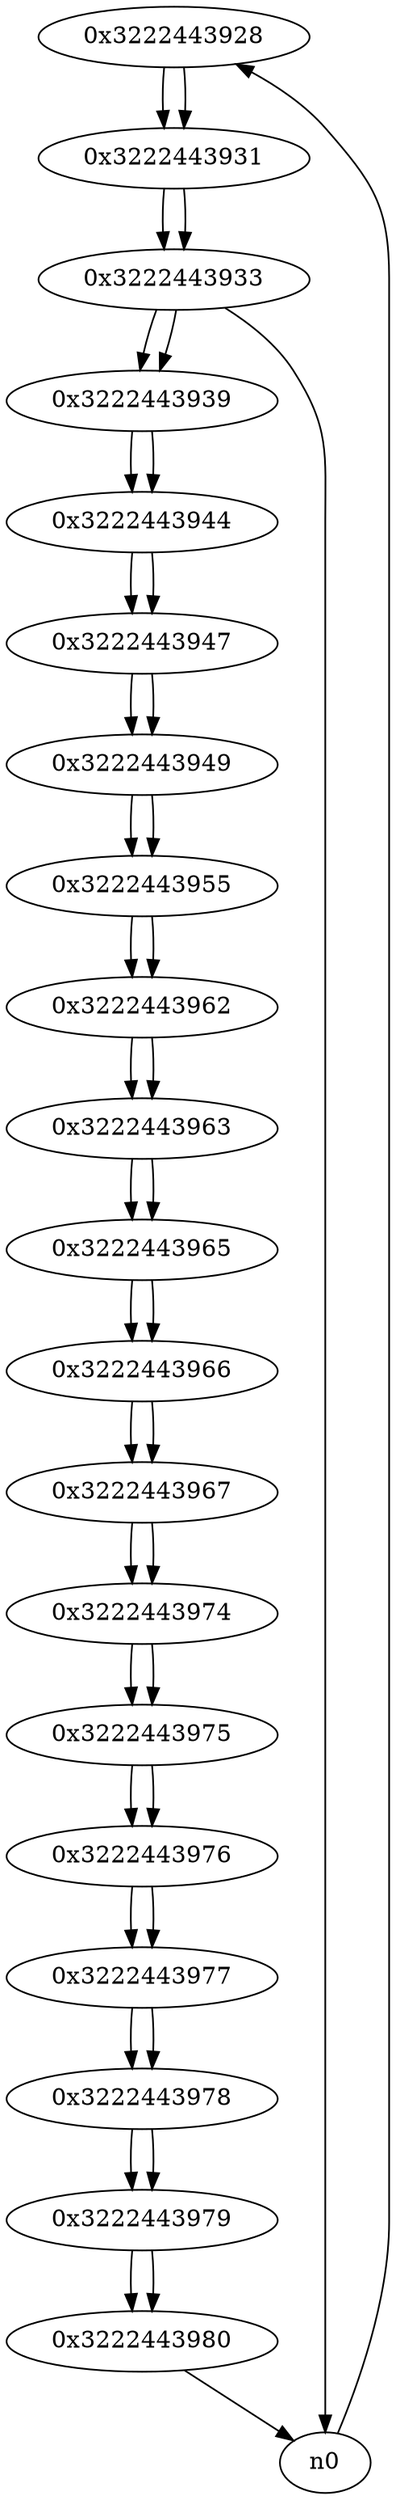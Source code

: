 digraph G{
/* nodes */
  n1 [label="0x3222443928"]
  n2 [label="0x3222443931"]
  n3 [label="0x3222443933"]
  n4 [label="0x3222443939"]
  n5 [label="0x3222443944"]
  n6 [label="0x3222443947"]
  n7 [label="0x3222443949"]
  n8 [label="0x3222443955"]
  n9 [label="0x3222443962"]
  n10 [label="0x3222443963"]
  n11 [label="0x3222443965"]
  n12 [label="0x3222443966"]
  n13 [label="0x3222443967"]
  n14 [label="0x3222443974"]
  n15 [label="0x3222443975"]
  n16 [label="0x3222443976"]
  n17 [label="0x3222443977"]
  n18 [label="0x3222443978"]
  n19 [label="0x3222443979"]
  n20 [label="0x3222443980"]
/* edges */
n1 -> n2;
n0 -> n1;
n2 -> n3;
n1 -> n2;
n3 -> n4;
n3 -> n0;
n2 -> n3;
n4 -> n5;
n3 -> n4;
n5 -> n6;
n4 -> n5;
n6 -> n7;
n5 -> n6;
n7 -> n8;
n6 -> n7;
n8 -> n9;
n7 -> n8;
n9 -> n10;
n8 -> n9;
n10 -> n11;
n9 -> n10;
n11 -> n12;
n10 -> n11;
n12 -> n13;
n11 -> n12;
n13 -> n14;
n12 -> n13;
n14 -> n15;
n13 -> n14;
n15 -> n16;
n14 -> n15;
n16 -> n17;
n15 -> n16;
n17 -> n18;
n16 -> n17;
n18 -> n19;
n17 -> n18;
n19 -> n20;
n18 -> n19;
n20 -> n0;
n19 -> n20;
}
